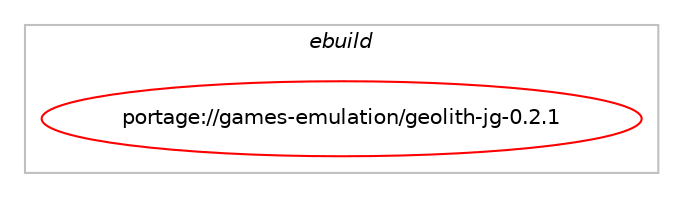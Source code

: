 digraph prolog {

# *************
# Graph options
# *************

newrank=true;
concentrate=true;
compound=true;
graph [rankdir=LR,fontname=Helvetica,fontsize=10,ranksep=1.5];#, ranksep=2.5, nodesep=0.2];
edge  [arrowhead=vee];
node  [fontname=Helvetica,fontsize=10];

# **********
# The ebuild
# **********

subgraph cluster_leftcol {
color=gray;
label=<<i>ebuild</i>>;
id [label="portage://games-emulation/geolith-jg-0.2.1", color=red, width=4, href="../games-emulation/geolith-jg-0.2.1.svg"];
}

# ****************
# The dependencies
# ****************

subgraph cluster_midcol {
color=gray;
label=<<i>dependencies</i>>;
subgraph cluster_compile {
fillcolor="#eeeeee";
style=filled;
label=<<i>compile</i>>;
# *** BEGIN UNKNOWN DEPENDENCY TYPE (TODO) ***
# id -> equal(package_dependency(portage://games-emulation/geolith-jg-0.2.1,install,no,dev-libs,miniz,none,[,,],any_same_slot,[]))
# *** END UNKNOWN DEPENDENCY TYPE (TODO) ***

# *** BEGIN UNKNOWN DEPENDENCY TYPE (TODO) ***
# id -> equal(package_dependency(portage://games-emulation/geolith-jg-0.2.1,install,no,media-libs,jg,none,[,,],[slot(1),equal],[]))
# *** END UNKNOWN DEPENDENCY TYPE (TODO) ***

# *** BEGIN UNKNOWN DEPENDENCY TYPE (TODO) ***
# id -> equal(package_dependency(portage://games-emulation/geolith-jg-0.2.1,install,no,media-libs,speexdsp,none,[,,],[],[]))
# *** END UNKNOWN DEPENDENCY TYPE (TODO) ***

}
subgraph cluster_compileandrun {
fillcolor="#eeeeee";
style=filled;
label=<<i>compile and run</i>>;
}
subgraph cluster_run {
fillcolor="#eeeeee";
style=filled;
label=<<i>run</i>>;
# *** BEGIN UNKNOWN DEPENDENCY TYPE (TODO) ***
# id -> equal(package_dependency(portage://games-emulation/geolith-jg-0.2.1,run,no,dev-libs,miniz,none,[,,],any_same_slot,[]))
# *** END UNKNOWN DEPENDENCY TYPE (TODO) ***

# *** BEGIN UNKNOWN DEPENDENCY TYPE (TODO) ***
# id -> equal(package_dependency(portage://games-emulation/geolith-jg-0.2.1,run,no,games-emulation,jgrf,none,[,,],[],[]))
# *** END UNKNOWN DEPENDENCY TYPE (TODO) ***

# *** BEGIN UNKNOWN DEPENDENCY TYPE (TODO) ***
# id -> equal(package_dependency(portage://games-emulation/geolith-jg-0.2.1,run,no,media-libs,jg,none,[,,],[slot(1),equal],[]))
# *** END UNKNOWN DEPENDENCY TYPE (TODO) ***

# *** BEGIN UNKNOWN DEPENDENCY TYPE (TODO) ***
# id -> equal(package_dependency(portage://games-emulation/geolith-jg-0.2.1,run,no,media-libs,speexdsp,none,[,,],[],[]))
# *** END UNKNOWN DEPENDENCY TYPE (TODO) ***

}
}

# **************
# The candidates
# **************

subgraph cluster_choices {
rank=same;
color=gray;
label=<<i>candidates</i>>;

}

}
